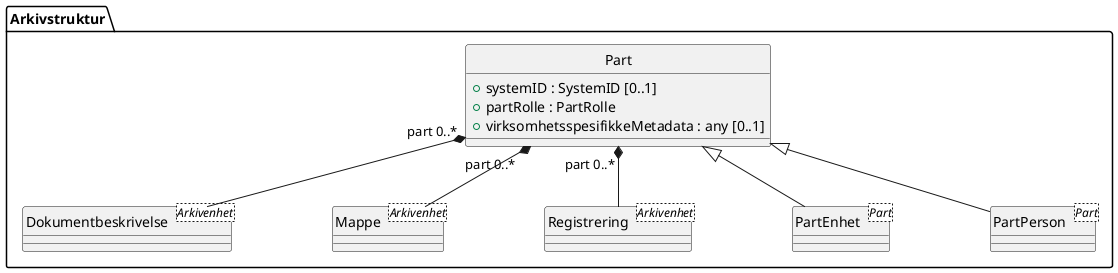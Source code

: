 @startuml
skinparam nodesep 100
hide circle
class Arkivstruktur.Part {
  +systemID : SystemID [0..1]
  +partRolle : PartRolle
  +virksomhetsspesifikkeMetadata : any [0..1]
}
class Arkivstruktur.Dokumentbeskrivelse <Arkivenhet> {
}
Arkivstruktur.Part "part 0..*" *-- Arkivstruktur.Dokumentbeskrivelse
class Arkivstruktur.Mappe <Arkivenhet> {
}
Arkivstruktur.Part "part 0..*" *-- Arkivstruktur.Mappe
class Arkivstruktur.Registrering <Arkivenhet> {
}
Arkivstruktur.Part "part 0..*" *-- Arkivstruktur.Registrering
class Arkivstruktur.PartEnhet <Part> {
}
Arkivstruktur.Part <|-- Arkivstruktur.PartEnhet
class Arkivstruktur.PartPerson <Part> {
}
Arkivstruktur.Part <|-- Arkivstruktur.PartPerson
@enduml
